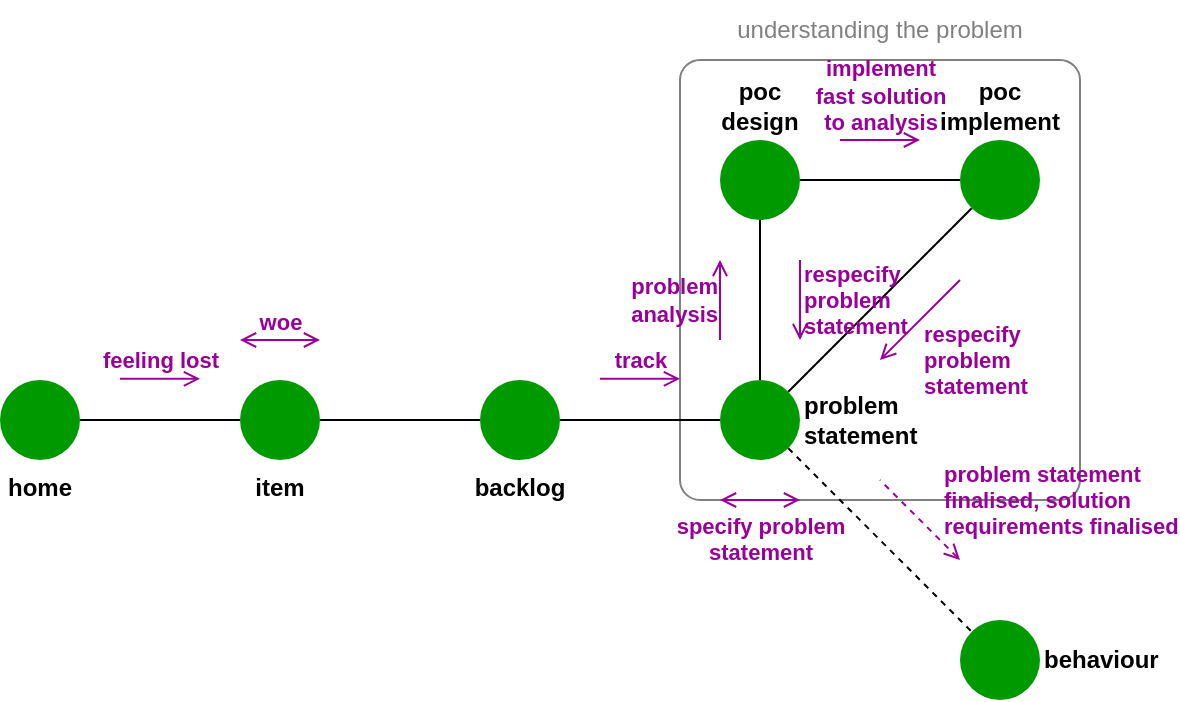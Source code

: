 <mxfile>
    <diagram id="lGy_aRZlCkoorKvYk23n" name="Page-1">
        <mxGraphModel dx="3667" dy="4943" grid="1" gridSize="10" guides="1" tooltips="1" connect="1" arrows="1" fold="1" page="1" pageScale="1" pageWidth="3300" pageHeight="4681" math="0" shadow="0">
            <root>
                <mxCell id="0"/>
                <mxCell id="1" parent="0"/>
                <mxCell id="20" value="" style="rounded=1;whiteSpace=wrap;html=1;fontColor=#FFFF00;fillColor=default;strokeColor=#808080;arcSize=5;" parent="1" vertex="1">
                    <mxGeometry x="260" y="-40" width="200" height="220" as="geometry"/>
                </mxCell>
                <mxCell id="8" style="edgeStyle=none;html=1;endArrow=none;endFill=0;fontStyle=1" parent="1" source="2" target="4" edge="1">
                    <mxGeometry relative="1" as="geometry"/>
                </mxCell>
                <mxCell id="2" value="&lt;b&gt;home&lt;/b&gt;" style="ellipse;whiteSpace=wrap;html=1;aspect=fixed;strokeColor=none;fillColor=#009900;verticalAlign=top;labelPosition=center;verticalLabelPosition=bottom;align=center;" parent="1" vertex="1">
                    <mxGeometry x="-80" y="120" width="40" height="40" as="geometry"/>
                </mxCell>
                <mxCell id="9" style="edgeStyle=none;html=1;endArrow=none;endFill=0;fontStyle=1" parent="1" source="4" target="29" edge="1">
                    <mxGeometry relative="1" as="geometry"/>
                </mxCell>
                <mxCell id="4" value="&lt;b&gt;item&lt;/b&gt;" style="ellipse;whiteSpace=wrap;html=1;aspect=fixed;strokeColor=none;fillColor=#009900;verticalAlign=top;labelPosition=center;verticalLabelPosition=bottom;align=center;" parent="1" vertex="1">
                    <mxGeometry x="40" y="120" width="40" height="40" as="geometry"/>
                </mxCell>
                <mxCell id="10" style="edgeStyle=none;html=1;endArrow=none;endFill=0;fontStyle=1" parent="1" source="5" target="6" edge="1">
                    <mxGeometry relative="1" as="geometry"/>
                </mxCell>
                <mxCell id="15" style="edgeStyle=none;html=1;endArrow=none;endFill=0;dashed=1;fontStyle=1" parent="1" source="5" target="13" edge="1">
                    <mxGeometry relative="1" as="geometry"/>
                </mxCell>
                <mxCell id="5" value="&lt;b&gt;problem&lt;br&gt;statement&lt;br&gt;&lt;/b&gt;" style="ellipse;whiteSpace=wrap;html=1;aspect=fixed;strokeColor=none;fillColor=#009900;verticalAlign=middle;labelPosition=right;verticalLabelPosition=middle;align=left;" parent="1" vertex="1">
                    <mxGeometry x="280" y="120" width="40" height="40" as="geometry"/>
                </mxCell>
                <mxCell id="11" style="edgeStyle=none;html=1;endArrow=none;endFill=0;fontStyle=1" parent="1" source="6" target="7" edge="1">
                    <mxGeometry relative="1" as="geometry"/>
                </mxCell>
                <mxCell id="6" value="&lt;b&gt;poc design&lt;/b&gt;" style="ellipse;whiteSpace=wrap;html=1;aspect=fixed;strokeColor=none;fillColor=#009900;verticalAlign=bottom;labelPosition=center;verticalLabelPosition=top;align=center;" parent="1" vertex="1">
                    <mxGeometry x="280" width="40" height="40" as="geometry"/>
                </mxCell>
                <mxCell id="12" style="edgeStyle=none;html=1;endArrow=none;endFill=0;fontStyle=1" parent="1" source="7" target="5" edge="1">
                    <mxGeometry relative="1" as="geometry"/>
                </mxCell>
                <mxCell id="7" value="&lt;b&gt;poc&lt;br&gt;implement&lt;br&gt;&lt;/b&gt;" style="ellipse;whiteSpace=wrap;html=1;aspect=fixed;strokeColor=none;fillColor=#009900;verticalAlign=bottom;labelPosition=center;verticalLabelPosition=top;align=center;" parent="1" vertex="1">
                    <mxGeometry x="400" width="40" height="40" as="geometry"/>
                </mxCell>
                <mxCell id="13" value="&lt;b&gt;behaviour&lt;br&gt;&lt;/b&gt;" style="ellipse;whiteSpace=wrap;html=1;aspect=fixed;strokeColor=none;fillColor=#009900;verticalAlign=middle;labelPosition=right;verticalLabelPosition=middle;align=left;" parent="1" vertex="1">
                    <mxGeometry x="400" y="240" width="40" height="40" as="geometry"/>
                </mxCell>
                <mxCell id="17" value="feeling lost" style="endArrow=open;html=1;endFill=0;verticalAlign=bottom;labelBackgroundColor=none;fontColor=#990099;strokeColor=#990099;fontStyle=1" parent="1" edge="1">
                    <mxGeometry width="50" height="50" relative="1" as="geometry">
                        <mxPoint x="-20" y="119.43" as="sourcePoint"/>
                        <mxPoint x="20" y="119.43" as="targetPoint"/>
                    </mxGeometry>
                </mxCell>
                <mxCell id="18" value="woe" style="endArrow=open;html=1;endFill=0;verticalAlign=bottom;labelBackgroundColor=none;fontColor=#990099;strokeColor=#990099;startArrow=open;startFill=0;fontStyle=1" parent="1" edge="1">
                    <mxGeometry width="50" height="50" relative="1" as="geometry">
                        <mxPoint x="40" y="100" as="sourcePoint"/>
                        <mxPoint x="80" y="100" as="targetPoint"/>
                    </mxGeometry>
                </mxCell>
                <mxCell id="19" value="track" style="endArrow=open;html=1;endFill=0;verticalAlign=bottom;labelBackgroundColor=none;fontColor=#990099;strokeColor=#990099;fontStyle=1" parent="1" edge="1">
                    <mxGeometry width="50" height="50" relative="1" as="geometry">
                        <mxPoint x="220" y="119.43" as="sourcePoint"/>
                        <mxPoint x="260" y="119.43" as="targetPoint"/>
                    </mxGeometry>
                </mxCell>
                <mxCell id="22" value="understanding the problem" style="text;html=1;strokeColor=none;fillColor=none;align=center;verticalAlign=middle;whiteSpace=wrap;rounded=0;dashed=1;fontColor=#808080;" parent="1" vertex="1">
                    <mxGeometry x="280" y="-70" width="160" height="30" as="geometry"/>
                </mxCell>
                <mxCell id="23" value="specify&amp;nbsp;problem&lt;br&gt;statement" style="endArrow=open;html=1;endFill=0;verticalAlign=top;labelBackgroundColor=none;fontColor=#990099;strokeColor=#990099;startArrow=open;startFill=0;labelPosition=center;verticalLabelPosition=bottom;align=center;fontStyle=1" parent="1" edge="1">
                    <mxGeometry width="50" height="50" relative="1" as="geometry">
                        <mxPoint x="280" y="180" as="sourcePoint"/>
                        <mxPoint x="320" y="180" as="targetPoint"/>
                    </mxGeometry>
                </mxCell>
                <mxCell id="24" value="problem&lt;br&gt;analysis" style="endArrow=open;html=1;endFill=0;verticalAlign=middle;labelBackgroundColor=none;fontColor=#990099;strokeColor=#990099;labelPosition=left;verticalLabelPosition=middle;align=right;fontStyle=1" parent="1" edge="1">
                    <mxGeometry width="50" height="50" relative="1" as="geometry">
                        <mxPoint x="280" y="100" as="sourcePoint"/>
                        <mxPoint x="280" y="60" as="targetPoint"/>
                    </mxGeometry>
                </mxCell>
                <mxCell id="25" value="implement&lt;br&gt;fast solution&lt;br&gt;to&amp;nbsp;analysis" style="endArrow=open;html=1;endFill=0;verticalAlign=bottom;labelBackgroundColor=none;fontColor=#990099;strokeColor=#990099;fontStyle=1" parent="1" edge="1">
                    <mxGeometry width="50" height="50" relative="1" as="geometry">
                        <mxPoint x="340" y="2.842e-13" as="sourcePoint"/>
                        <mxPoint x="380" y="2.842e-13" as="targetPoint"/>
                    </mxGeometry>
                </mxCell>
                <mxCell id="26" value="respecify&lt;br&gt;problem&amp;nbsp;&lt;br&gt;statement" style="endArrow=none;html=1;endFill=0;verticalAlign=middle;labelBackgroundColor=none;fontColor=#990099;strokeColor=#990099;labelPosition=right;verticalLabelPosition=middle;align=left;startArrow=open;startFill=0;fontStyle=1" parent="1" edge="1">
                    <mxGeometry width="50" height="50" relative="1" as="geometry">
                        <mxPoint x="320" y="100" as="sourcePoint"/>
                        <mxPoint x="320" y="60" as="targetPoint"/>
                    </mxGeometry>
                </mxCell>
                <mxCell id="27" value="respecify&lt;br&gt;problem&amp;nbsp;&lt;br&gt;statement" style="endArrow=none;html=1;endFill=0;verticalAlign=middle;labelBackgroundColor=none;fontColor=#990099;strokeColor=#990099;labelPosition=right;verticalLabelPosition=middle;align=left;startArrow=open;startFill=0;fontStyle=1" parent="1" edge="1">
                    <mxGeometry x="-0.5" y="-14" width="50" height="50" relative="1" as="geometry">
                        <mxPoint x="360" y="110" as="sourcePoint"/>
                        <mxPoint x="400" y="70" as="targetPoint"/>
                        <mxPoint as="offset"/>
                    </mxGeometry>
                </mxCell>
                <mxCell id="28" value="problem statement&lt;br&gt;finalised, solution&lt;br&gt;requirements finalised" style="endArrow=none;html=1;endFill=0;verticalAlign=middle;labelBackgroundColor=none;fontColor=#990099;strokeColor=#990099;labelPosition=right;verticalLabelPosition=middle;align=left;startArrow=open;startFill=0;dashed=1;fontStyle=1" parent="1" edge="1">
                    <mxGeometry y="-14" width="50" height="50" relative="1" as="geometry">
                        <mxPoint x="400" y="210" as="sourcePoint"/>
                        <mxPoint x="360" y="170" as="targetPoint"/>
                        <mxPoint as="offset"/>
                    </mxGeometry>
                </mxCell>
                <mxCell id="30" style="edgeStyle=none;html=1;endArrow=none;endFill=0;" edge="1" parent="1" source="29" target="5">
                    <mxGeometry relative="1" as="geometry"/>
                </mxCell>
                <mxCell id="29" value="&lt;b&gt;backlog&lt;/b&gt;" style="ellipse;whiteSpace=wrap;html=1;aspect=fixed;strokeColor=none;fillColor=#009900;verticalAlign=top;labelPosition=center;verticalLabelPosition=bottom;align=center;" vertex="1" parent="1">
                    <mxGeometry x="160" y="120" width="40" height="40" as="geometry"/>
                </mxCell>
            </root>
        </mxGraphModel>
    </diagram>
</mxfile>